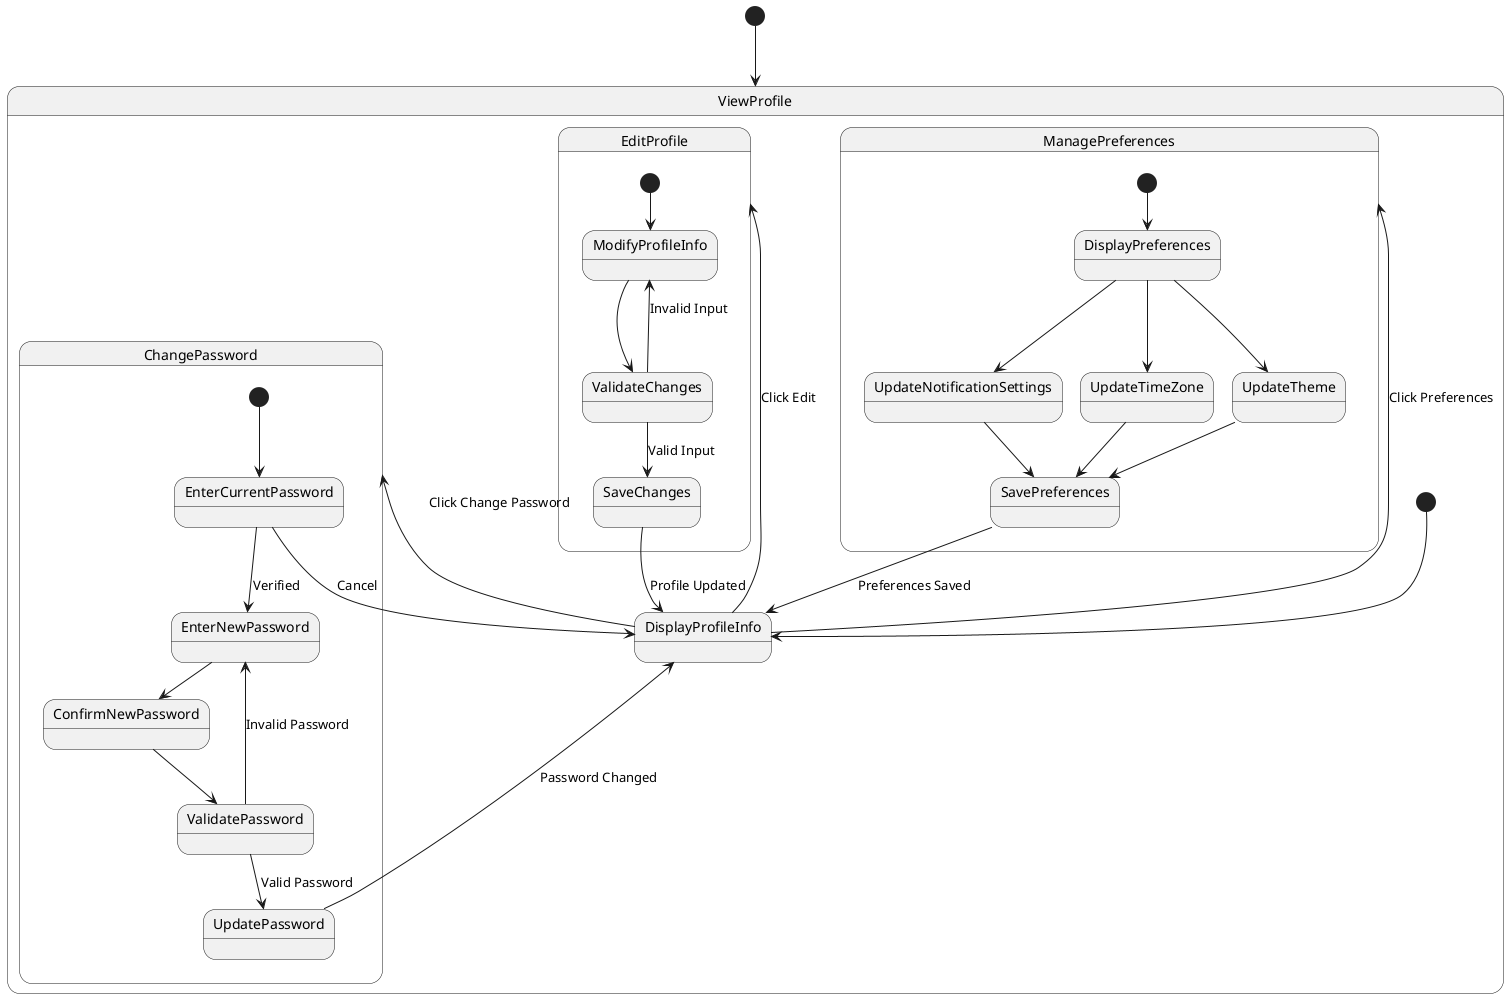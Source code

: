 @startuml Profile Management State Diagram

[*] --> ViewProfile

state ViewProfile {
    [*] --> DisplayProfileInfo
    DisplayProfileInfo --> EditProfile : Click Edit
    DisplayProfileInfo --> ChangePassword : Click Change Password
    DisplayProfileInfo --> ManagePreferences : Click Preferences
}

state EditProfile {
    [*] --> ModifyProfileInfo
    ModifyProfileInfo --> ValidateChanges
    ValidateChanges --> SaveChanges : Valid Input
    ValidateChanges --> ModifyProfileInfo : Invalid Input
    SaveChanges --> DisplayProfileInfo : Profile Updated
}

state ChangePassword {
    [*] --> EnterCurrentPassword
    EnterCurrentPassword --> EnterNewPassword : Verified
    EnterNewPassword --> ConfirmNewPassword
    ConfirmNewPassword --> ValidatePassword
    ValidatePassword --> UpdatePassword : Valid Password
    ValidatePassword --> EnterNewPassword : Invalid Password
    UpdatePassword --> DisplayProfileInfo : Password Changed
    EnterCurrentPassword --> DisplayProfileInfo : Cancel
}

state ManagePreferences {
    [*] --> DisplayPreferences
    DisplayPreferences --> UpdateNotificationSettings
    DisplayPreferences --> UpdateTimeZone
    DisplayPreferences --> UpdateTheme
    UpdateNotificationSettings --> SavePreferences
    UpdateTimeZone --> SavePreferences
    UpdateTheme --> SavePreferences
    SavePreferences --> DisplayProfileInfo : Preferences Saved
}

@enduml
